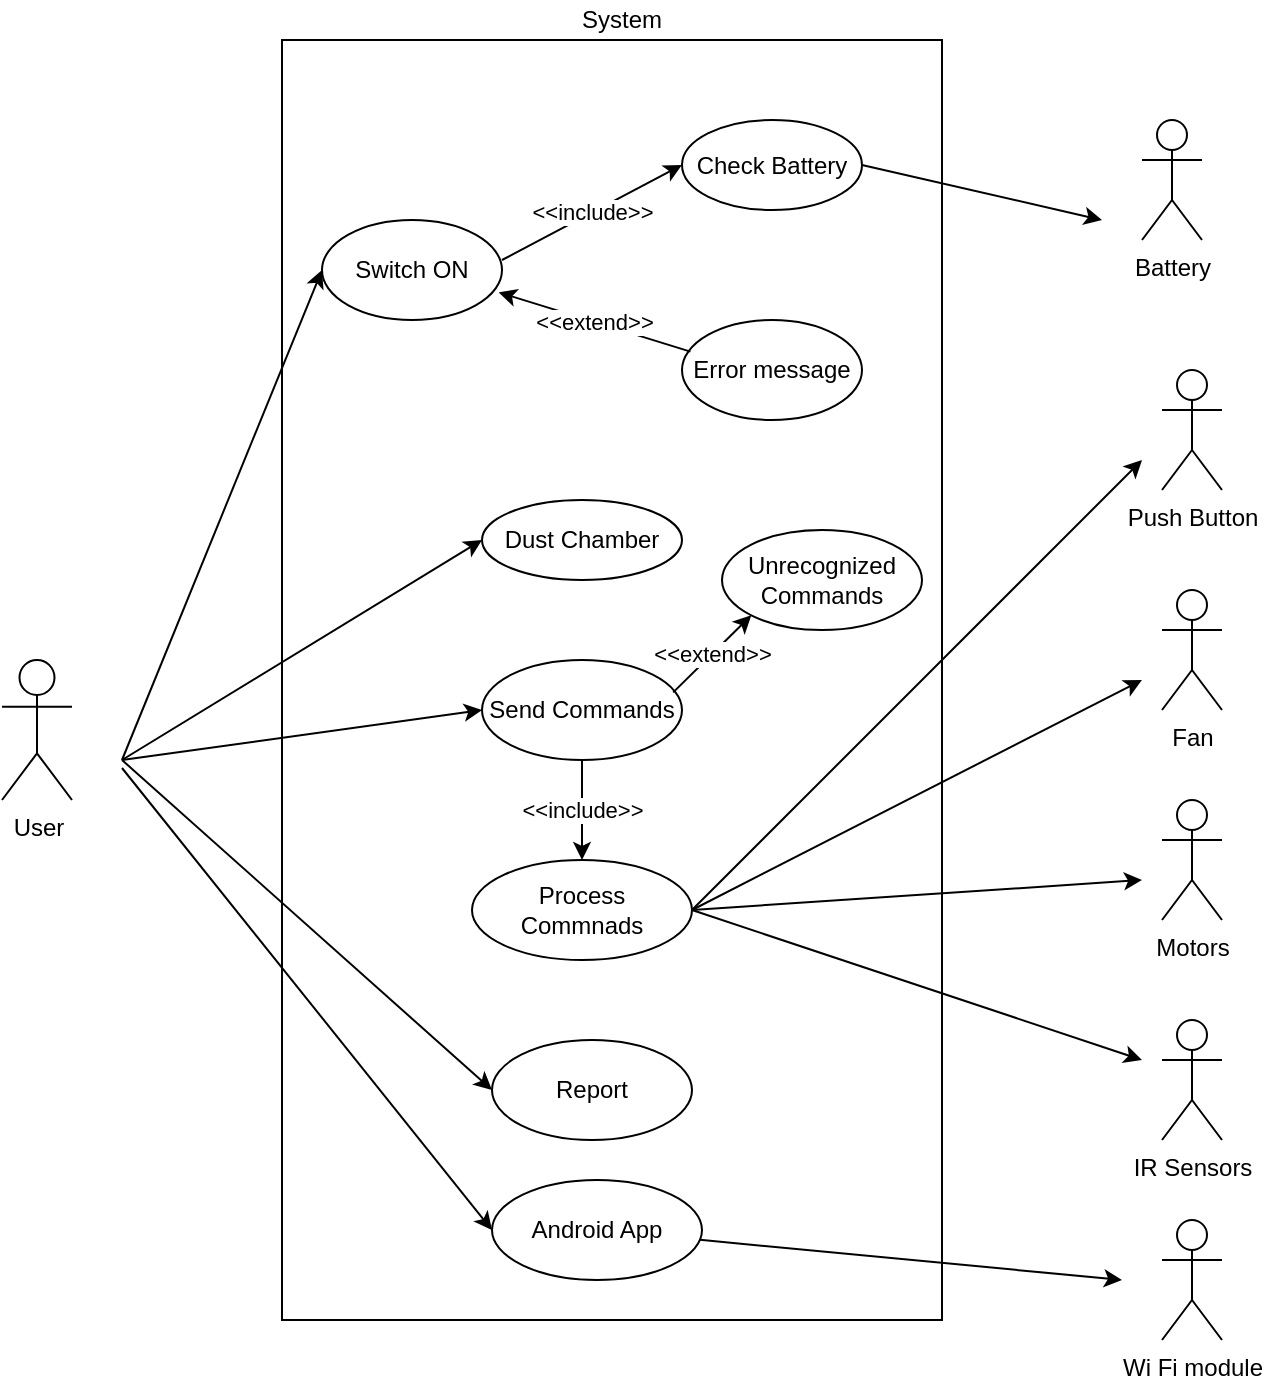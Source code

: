 <mxfile version="10.6.5" type="device"><diagram id="gJ-Oku-jjdIcmHa_VUJ-" name="Page-1"><mxGraphModel dx="1010" dy="582" grid="1" gridSize="10" guides="1" tooltips="1" connect="1" arrows="1" fold="1" page="1" pageScale="1" pageWidth="850" pageHeight="1100" math="0" shadow="0"><root><mxCell id="0"/><mxCell id="1" parent="0"/><mxCell id="UlkCpsQdnXdz9wIqr_8h-1" value="" style="html=1;" parent="1" vertex="1"><mxGeometry x="240" y="40" width="330" height="640" as="geometry"/></mxCell><mxCell id="D2S7p7sx3uZTehHPitOp-2" style="rounded=0;orthogonalLoop=1;jettySize=auto;html=1;entryX=0;entryY=0.5;entryDx=0;entryDy=0;" edge="1" parent="1" target="D2S7p7sx3uZTehHPitOp-1"><mxGeometry relative="1" as="geometry"><mxPoint x="180" y="570" as="targetPoint"/><mxPoint x="160" y="404" as="sourcePoint"/></mxGeometry></mxCell><mxCell id="UlkCpsQdnXdz9wIqr_8h-2" value="User" style="shape=umlActor;verticalLabelPosition=bottom;labelBackgroundColor=#ffffff;verticalAlign=top;html=1;" parent="1" vertex="1"><mxGeometry x="100" y="350" width="35" height="70" as="geometry"/></mxCell><mxCell id="UlkCpsQdnXdz9wIqr_8h-3" value="Switch ON" style="ellipse;whiteSpace=wrap;html=1;" parent="1" vertex="1"><mxGeometry x="260" y="130" width="90" height="50" as="geometry"/></mxCell><mxCell id="UlkCpsQdnXdz9wIqr_8h-4" value="Check Battery" style="ellipse;whiteSpace=wrap;html=1;" parent="1" vertex="1"><mxGeometry x="440" y="80" width="90" height="45" as="geometry"/></mxCell><mxCell id="UlkCpsQdnXdz9wIqr_8h-10" value="Error message" style="ellipse;whiteSpace=wrap;html=1;" parent="1" vertex="1"><mxGeometry x="440" y="180" width="90" height="50" as="geometry"/></mxCell><mxCell id="UlkCpsQdnXdz9wIqr_8h-13" value="Dust Chamber" style="ellipse;whiteSpace=wrap;html=1;" parent="1" vertex="1"><mxGeometry x="340" y="270" width="100" height="40" as="geometry"/></mxCell><mxCell id="UlkCpsQdnXdz9wIqr_8h-18" value="" style="line;strokeWidth=1;fillColor=none;align=left;verticalAlign=middle;spacingTop=-1;spacingLeft=3;spacingRight=3;rotatable=0;labelPosition=right;points=[];portConstraint=eastwest;" parent="1" vertex="1"><mxGeometry x="140" y="260" width="90" as="geometry"/></mxCell><mxCell id="IiKo-iAaGyrVg0LxbW4p-1" value="Send Commands" style="ellipse;whiteSpace=wrap;html=1;" parent="1" vertex="1"><mxGeometry x="340" y="350" width="100" height="50" as="geometry"/></mxCell><mxCell id="IiKo-iAaGyrVg0LxbW4p-5" value="Report" style="ellipse;whiteSpace=wrap;html=1;" parent="1" vertex="1"><mxGeometry x="345" y="540" width="100" height="50" as="geometry"/></mxCell><mxCell id="IiKo-iAaGyrVg0LxbW4p-6" value="Process Commnads" style="ellipse;whiteSpace=wrap;html=1;" parent="1" vertex="1"><mxGeometry x="335" y="450" width="110" height="50" as="geometry"/></mxCell><mxCell id="IiKo-iAaGyrVg0LxbW4p-8" value="Unrecognized Commands" style="ellipse;whiteSpace=wrap;html=1;" parent="1" vertex="1"><mxGeometry x="460" y="285" width="100" height="50" as="geometry"/></mxCell><mxCell id="IiKo-iAaGyrVg0LxbW4p-9" value="" style="endArrow=classic;html=1;entryX=0;entryY=0.5;entryDx=0;entryDy=0;" parent="1" target="IiKo-iAaGyrVg0LxbW4p-1" edge="1"><mxGeometry width="50" height="50" relative="1" as="geometry"><mxPoint x="160" y="400" as="sourcePoint"/><mxPoint x="200" y="430" as="targetPoint"/></mxGeometry></mxCell><mxCell id="IiKo-iAaGyrVg0LxbW4p-10" value="" style="endArrow=classic;html=1;entryX=0;entryY=0.5;entryDx=0;entryDy=0;" parent="1" target="IiKo-iAaGyrVg0LxbW4p-5" edge="1"><mxGeometry width="50" height="50" relative="1" as="geometry"><mxPoint x="160" y="400" as="sourcePoint"/><mxPoint x="140" y="480" as="targetPoint"/></mxGeometry></mxCell><mxCell id="IiKo-iAaGyrVg0LxbW4p-18" value="" style="endArrow=classic;html=1;entryX=0;entryY=0.5;entryDx=0;entryDy=0;" parent="1" target="UlkCpsQdnXdz9wIqr_8h-13" edge="1"><mxGeometry width="50" height="50" relative="1" as="geometry"><mxPoint x="160" y="400" as="sourcePoint"/><mxPoint x="230" y="350" as="targetPoint"/></mxGeometry></mxCell><mxCell id="IiKo-iAaGyrVg0LxbW4p-20" value="" style="endArrow=classic;html=1;entryX=0;entryY=0.5;entryDx=0;entryDy=0;" parent="1" target="UlkCpsQdnXdz9wIqr_8h-3" edge="1"><mxGeometry width="50" height="50" relative="1" as="geometry"><mxPoint x="160" y="400" as="sourcePoint"/><mxPoint x="220" y="310" as="targetPoint"/></mxGeometry></mxCell><mxCell id="IiKo-iAaGyrVg0LxbW4p-21" value="&amp;lt;&amp;lt;include&amp;gt;&amp;gt;" style="endArrow=classic;html=1;entryX=0;entryY=0.5;entryDx=0;entryDy=0;" parent="1" target="UlkCpsQdnXdz9wIqr_8h-4" edge="1"><mxGeometry width="50" height="50" relative="1" as="geometry"><mxPoint x="350" y="150" as="sourcePoint"/><mxPoint x="400" y="110" as="targetPoint"/></mxGeometry></mxCell><mxCell id="IiKo-iAaGyrVg0LxbW4p-22" value="&amp;lt;&amp;lt;extend&amp;gt;&amp;gt;" style="endArrow=classic;html=1;exitX=0.047;exitY=0.316;exitDx=0;exitDy=0;exitPerimeter=0;entryX=0.982;entryY=0.724;entryDx=0;entryDy=0;entryPerimeter=0;" parent="1" source="UlkCpsQdnXdz9wIqr_8h-10" target="UlkCpsQdnXdz9wIqr_8h-3" edge="1"><mxGeometry width="50" height="50" relative="1" as="geometry"><mxPoint x="330" y="230" as="sourcePoint"/><mxPoint x="380" y="180" as="targetPoint"/></mxGeometry></mxCell><mxCell id="IiKo-iAaGyrVg0LxbW4p-24" value="&amp;lt;&amp;lt;extend&amp;gt;&amp;gt;" style="endArrow=classic;html=1;exitX=0.956;exitY=0.324;exitDx=0;exitDy=0;exitPerimeter=0;entryX=0;entryY=1;entryDx=0;entryDy=0;" parent="1" source="IiKo-iAaGyrVg0LxbW4p-1" target="IiKo-iAaGyrVg0LxbW4p-8" edge="1"><mxGeometry width="50" height="50" relative="1" as="geometry"><mxPoint x="420" y="380" as="sourcePoint"/><mxPoint x="470" y="330" as="targetPoint"/></mxGeometry></mxCell><mxCell id="IiKo-iAaGyrVg0LxbW4p-29" value="" style="endArrow=classic;html=1;exitX=1;exitY=0.5;exitDx=0;exitDy=0;" parent="1" source="IiKo-iAaGyrVg0LxbW4p-6" edge="1"><mxGeometry width="50" height="50" relative="1" as="geometry"><mxPoint x="440" y="470" as="sourcePoint"/><mxPoint x="670" y="550" as="targetPoint"/></mxGeometry></mxCell><mxCell id="IiKo-iAaGyrVg0LxbW4p-30" value="" style="endArrow=classic;html=1;exitX=1;exitY=0.5;exitDx=0;exitDy=0;" parent="1" source="IiKo-iAaGyrVg0LxbW4p-6" edge="1"><mxGeometry width="50" height="50" relative="1" as="geometry"><mxPoint x="390" y="500" as="sourcePoint"/><mxPoint x="670" y="360" as="targetPoint"/></mxGeometry></mxCell><mxCell id="IiKo-iAaGyrVg0LxbW4p-31" value="" style="endArrow=classic;html=1;" parent="1" edge="1"><mxGeometry width="50" height="50" relative="1" as="geometry"><mxPoint x="445" y="475" as="sourcePoint"/><mxPoint x="670" y="460" as="targetPoint"/></mxGeometry></mxCell><mxCell id="IiKo-iAaGyrVg0LxbW4p-32" value="&amp;lt;&amp;lt;include&amp;gt;&amp;gt;" style="endArrow=classic;html=1;exitX=0.5;exitY=1;exitDx=0;exitDy=0;entryX=0.5;entryY=0;entryDx=0;entryDy=0;" parent="1" source="IiKo-iAaGyrVg0LxbW4p-1" target="IiKo-iAaGyrVg0LxbW4p-6" edge="1"><mxGeometry width="50" height="50" relative="1" as="geometry"><mxPoint x="430" y="430" as="sourcePoint"/><mxPoint x="480" y="380" as="targetPoint"/></mxGeometry></mxCell><mxCell id="IiKo-iAaGyrVg0LxbW4p-36" value="System" style="text;html=1;strokeColor=none;fillColor=none;align=center;verticalAlign=middle;whiteSpace=wrap;rounded=0;" parent="1" vertex="1"><mxGeometry x="390" y="20" width="40" height="20" as="geometry"/></mxCell><mxCell id="IiKo-iAaGyrVg0LxbW4p-37" value="Fan" style="shape=umlActor;verticalLabelPosition=bottom;labelBackgroundColor=#ffffff;verticalAlign=top;html=1;outlineConnect=0;" parent="1" vertex="1"><mxGeometry x="680" y="315" width="30" height="60" as="geometry"/></mxCell><mxCell id="IiKo-iAaGyrVg0LxbW4p-38" value="Motors" style="shape=umlActor;verticalLabelPosition=bottom;labelBackgroundColor=#ffffff;verticalAlign=top;html=1;outlineConnect=0;" parent="1" vertex="1"><mxGeometry x="680" y="420" width="30" height="60" as="geometry"/></mxCell><mxCell id="IiKo-iAaGyrVg0LxbW4p-44" value="IR Sensors" style="shape=umlActor;verticalLabelPosition=bottom;labelBackgroundColor=#ffffff;verticalAlign=top;html=1;outlineConnect=0;" parent="1" vertex="1"><mxGeometry x="680" y="530" width="30" height="60" as="geometry"/></mxCell><mxCell id="IiKo-iAaGyrVg0LxbW4p-47" value="Battery" style="shape=umlActor;verticalLabelPosition=bottom;labelBackgroundColor=#ffffff;verticalAlign=top;html=1;outlineConnect=0;" parent="1" vertex="1"><mxGeometry x="670" y="80" width="30" height="60" as="geometry"/></mxCell><mxCell id="IiKo-iAaGyrVg0LxbW4p-49" value="" style="endArrow=classic;html=1;exitX=1;exitY=0.5;exitDx=0;exitDy=0;" parent="1" source="UlkCpsQdnXdz9wIqr_8h-4" edge="1"><mxGeometry width="50" height="50" relative="1" as="geometry"><mxPoint x="590" y="150" as="sourcePoint"/><mxPoint x="650" y="130" as="targetPoint"/></mxGeometry></mxCell><mxCell id="Hn6KwBZAZnTc6-W4epIy-1" value="Push Button" style="shape=umlActor;verticalLabelPosition=bottom;labelBackgroundColor=#ffffff;verticalAlign=top;html=1;outlineConnect=0;" parent="1" vertex="1"><mxGeometry x="680" y="205" width="30" height="60" as="geometry"/></mxCell><mxCell id="Hn6KwBZAZnTc6-W4epIy-2" value="" style="endArrow=classic;html=1;exitX=1;exitY=0.5;exitDx=0;exitDy=0;" parent="1" source="IiKo-iAaGyrVg0LxbW4p-6" edge="1"><mxGeometry width="50" height="50" relative="1" as="geometry"><mxPoint x="620" y="280" as="sourcePoint"/><mxPoint x="670" y="250" as="targetPoint"/></mxGeometry></mxCell><mxCell id="D2S7p7sx3uZTehHPitOp-3" style="edgeStyle=none;rounded=0;orthogonalLoop=1;jettySize=auto;html=1;" edge="1" parent="1" source="D2S7p7sx3uZTehHPitOp-1"><mxGeometry relative="1" as="geometry"><mxPoint x="660" y="660" as="targetPoint"/></mxGeometry></mxCell><mxCell id="D2S7p7sx3uZTehHPitOp-1" value="Android App" style="ellipse;whiteSpace=wrap;html=1;" vertex="1" parent="1"><mxGeometry x="345" y="610" width="105" height="50" as="geometry"/></mxCell><mxCell id="D2S7p7sx3uZTehHPitOp-4" value="Wi Fi module" style="shape=umlActor;verticalLabelPosition=bottom;labelBackgroundColor=#ffffff;verticalAlign=top;html=1;outlineConnect=0;" vertex="1" parent="1"><mxGeometry x="680" y="630" width="30" height="60" as="geometry"/></mxCell></root></mxGraphModel></diagram></mxfile>